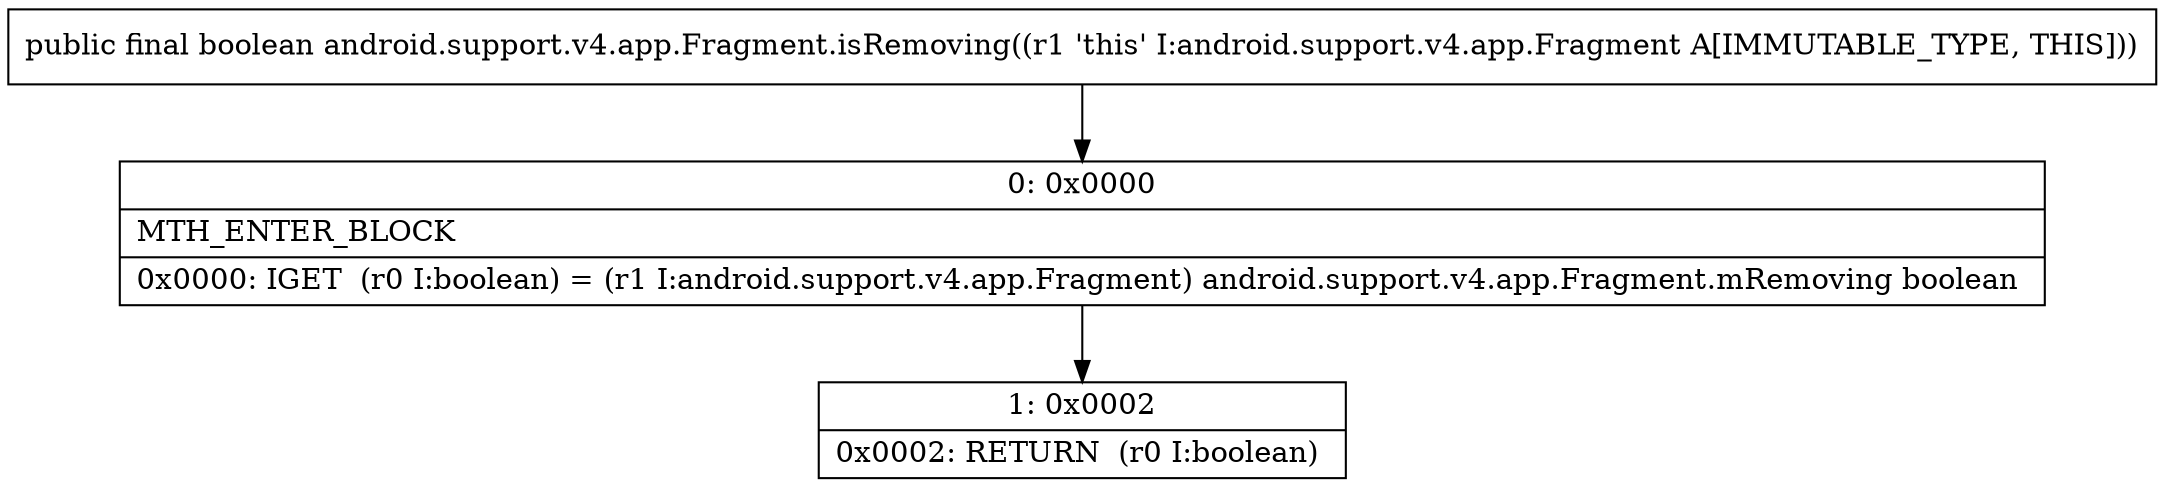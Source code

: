 digraph "CFG forandroid.support.v4.app.Fragment.isRemoving()Z" {
Node_0 [shape=record,label="{0\:\ 0x0000|MTH_ENTER_BLOCK\l|0x0000: IGET  (r0 I:boolean) = (r1 I:android.support.v4.app.Fragment) android.support.v4.app.Fragment.mRemoving boolean \l}"];
Node_1 [shape=record,label="{1\:\ 0x0002|0x0002: RETURN  (r0 I:boolean) \l}"];
MethodNode[shape=record,label="{public final boolean android.support.v4.app.Fragment.isRemoving((r1 'this' I:android.support.v4.app.Fragment A[IMMUTABLE_TYPE, THIS])) }"];
MethodNode -> Node_0;
Node_0 -> Node_1;
}

